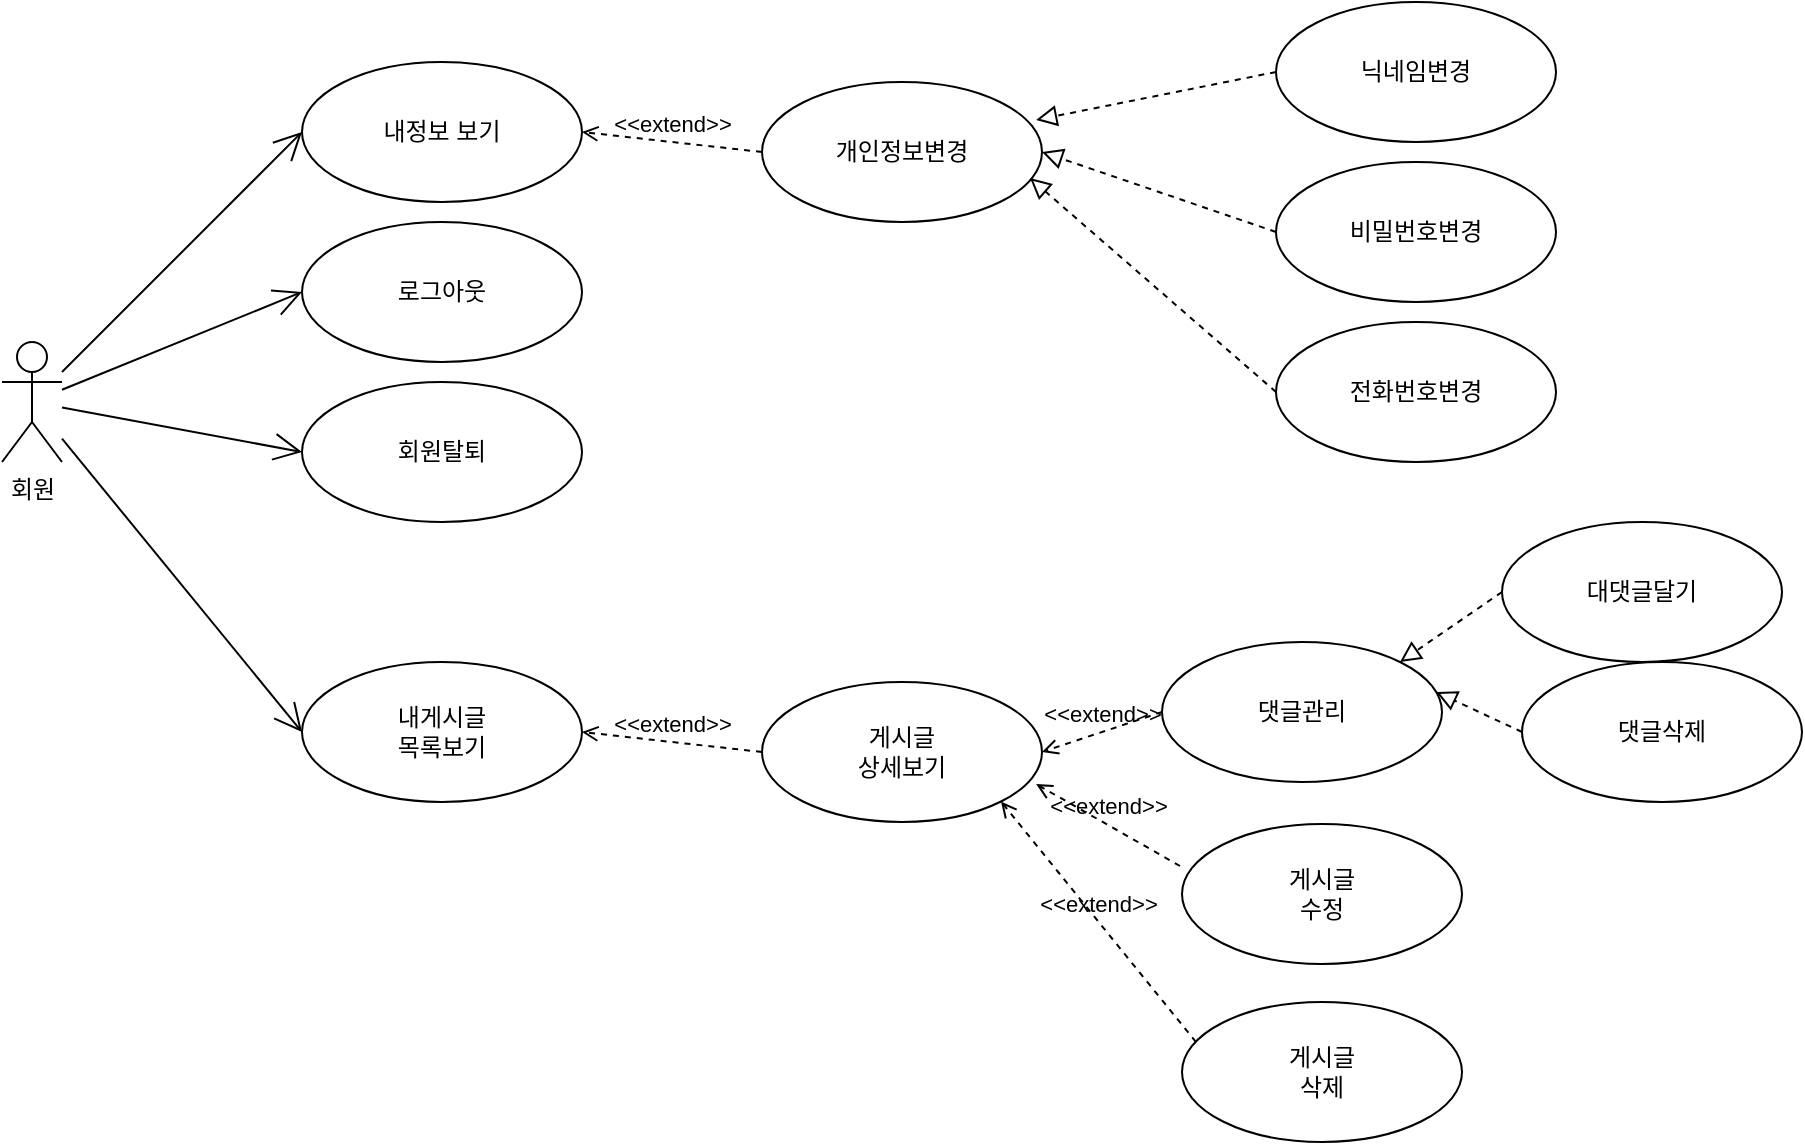 <mxfile version="21.6.2" type="device">
  <diagram name="Page-1" id="KlB0GwF6j15O00lnncBq">
    <mxGraphModel dx="1434" dy="693" grid="1" gridSize="10" guides="1" tooltips="1" connect="1" arrows="1" fold="1" page="1" pageScale="1" pageWidth="827" pageHeight="1169" math="0" shadow="0">
      <root>
        <mxCell id="0" />
        <mxCell id="1" parent="0" />
        <mxCell id="rxfaVlQ4EC9RjuUrOMAy-1" value="회원" style="shape=umlActor;verticalLabelPosition=bottom;verticalAlign=top;html=1;outlineConnect=0;" parent="1" vertex="1">
          <mxGeometry x="50" y="200" width="30" height="60" as="geometry" />
        </mxCell>
        <mxCell id="rxfaVlQ4EC9RjuUrOMAy-2" value="로그아웃" style="ellipse;whiteSpace=wrap;html=1;" parent="1" vertex="1">
          <mxGeometry x="200" y="140" width="140" height="70" as="geometry" />
        </mxCell>
        <mxCell id="rxfaVlQ4EC9RjuUrOMAy-3" value="회원탈퇴" style="ellipse;whiteSpace=wrap;html=1;" parent="1" vertex="1">
          <mxGeometry x="200" y="220" width="140" height="70" as="geometry" />
        </mxCell>
        <mxCell id="rxfaVlQ4EC9RjuUrOMAy-4" value="닉네임변경" style="ellipse;whiteSpace=wrap;html=1;" parent="1" vertex="1">
          <mxGeometry x="687" y="30" width="140" height="70" as="geometry" />
        </mxCell>
        <mxCell id="rxfaVlQ4EC9RjuUrOMAy-5" value="비밀번호변경" style="ellipse;whiteSpace=wrap;html=1;" parent="1" vertex="1">
          <mxGeometry x="687" y="110" width="140" height="70" as="geometry" />
        </mxCell>
        <mxCell id="rxfaVlQ4EC9RjuUrOMAy-6" value="전화번호변경" style="ellipse;whiteSpace=wrap;html=1;" parent="1" vertex="1">
          <mxGeometry x="687" y="190" width="140" height="70" as="geometry" />
        </mxCell>
        <mxCell id="rxfaVlQ4EC9RjuUrOMAy-7" value="개인정보변경" style="ellipse;whiteSpace=wrap;html=1;" parent="1" vertex="1">
          <mxGeometry x="430" y="70" width="140" height="70" as="geometry" />
        </mxCell>
        <mxCell id="rxfaVlQ4EC9RjuUrOMAy-8" value="내게시글&lt;br&gt;목록보기" style="ellipse;whiteSpace=wrap;html=1;" parent="1" vertex="1">
          <mxGeometry x="200" y="360" width="140" height="70" as="geometry" />
        </mxCell>
        <mxCell id="rxfaVlQ4EC9RjuUrOMAy-9" value="게시글&lt;br&gt;수정" style="ellipse;whiteSpace=wrap;html=1;" parent="1" vertex="1">
          <mxGeometry x="640" y="441" width="140" height="70" as="geometry" />
        </mxCell>
        <mxCell id="rxfaVlQ4EC9RjuUrOMAy-10" value="게시글&lt;br&gt;삭제" style="ellipse;whiteSpace=wrap;html=1;" parent="1" vertex="1">
          <mxGeometry x="640" y="530" width="140" height="70" as="geometry" />
        </mxCell>
        <mxCell id="rxfaVlQ4EC9RjuUrOMAy-11" value="게시글&lt;br&gt;상세보기" style="ellipse;whiteSpace=wrap;html=1;" parent="1" vertex="1">
          <mxGeometry x="430" y="370" width="140" height="70" as="geometry" />
        </mxCell>
        <mxCell id="rxfaVlQ4EC9RjuUrOMAy-12" value="댓글관리" style="ellipse;whiteSpace=wrap;html=1;" parent="1" vertex="1">
          <mxGeometry x="630" y="350" width="140" height="70" as="geometry" />
        </mxCell>
        <mxCell id="rxfaVlQ4EC9RjuUrOMAy-13" value="댓글삭제" style="ellipse;whiteSpace=wrap;html=1;" parent="1" vertex="1">
          <mxGeometry x="810" y="360" width="140" height="70" as="geometry" />
        </mxCell>
        <mxCell id="rxfaVlQ4EC9RjuUrOMAy-14" value="대댓글달기" style="ellipse;whiteSpace=wrap;html=1;" parent="1" vertex="1">
          <mxGeometry x="800" y="290" width="140" height="70" as="geometry" />
        </mxCell>
        <mxCell id="rxfaVlQ4EC9RjuUrOMAy-15" value="" style="endArrow=block;startArrow=none;endFill=0;startFill=0;endSize=8;html=1;verticalAlign=bottom;dashed=1;labelBackgroundColor=none;rounded=0;entryX=0.979;entryY=0.271;entryDx=0;entryDy=0;exitX=0;exitY=0.5;exitDx=0;exitDy=0;entryPerimeter=0;" parent="1" source="rxfaVlQ4EC9RjuUrOMAy-4" target="rxfaVlQ4EC9RjuUrOMAy-7" edge="1">
          <mxGeometry width="160" relative="1" as="geometry">
            <mxPoint x="537" y="330" as="sourcePoint" />
            <mxPoint x="697" y="330" as="targetPoint" />
          </mxGeometry>
        </mxCell>
        <mxCell id="rxfaVlQ4EC9RjuUrOMAy-16" value="" style="endArrow=block;startArrow=none;endFill=0;startFill=0;endSize=8;html=1;verticalAlign=bottom;dashed=1;labelBackgroundColor=none;rounded=0;entryX=1;entryY=0.5;entryDx=0;entryDy=0;exitX=0;exitY=0.5;exitDx=0;exitDy=0;" parent="1" source="rxfaVlQ4EC9RjuUrOMAy-5" target="rxfaVlQ4EC9RjuUrOMAy-7" edge="1">
          <mxGeometry width="160" relative="1" as="geometry">
            <mxPoint x="697" y="55" as="sourcePoint" />
            <mxPoint x="554" y="59" as="targetPoint" />
          </mxGeometry>
        </mxCell>
        <mxCell id="rxfaVlQ4EC9RjuUrOMAy-17" value="" style="endArrow=block;startArrow=none;endFill=0;startFill=0;endSize=8;html=1;verticalAlign=bottom;dashed=1;labelBackgroundColor=none;rounded=0;entryX=0.957;entryY=0.686;entryDx=0;entryDy=0;exitX=0;exitY=0.5;exitDx=0;exitDy=0;entryPerimeter=0;" parent="1" source="rxfaVlQ4EC9RjuUrOMAy-6" target="rxfaVlQ4EC9RjuUrOMAy-7" edge="1">
          <mxGeometry width="160" relative="1" as="geometry">
            <mxPoint x="697" y="135" as="sourcePoint" />
            <mxPoint x="557" y="75" as="targetPoint" />
          </mxGeometry>
        </mxCell>
        <mxCell id="rxfaVlQ4EC9RjuUrOMAy-18" value="" style="endArrow=open;endFill=1;endSize=12;html=1;rounded=0;entryX=0;entryY=0.5;entryDx=0;entryDy=0;" parent="1" source="rxfaVlQ4EC9RjuUrOMAy-1" target="rxfaVlQ4EC9RjuUrOMAy-2" edge="1">
          <mxGeometry width="160" relative="1" as="geometry">
            <mxPoint x="330" y="360" as="sourcePoint" />
            <mxPoint x="490" y="360" as="targetPoint" />
          </mxGeometry>
        </mxCell>
        <mxCell id="rxfaVlQ4EC9RjuUrOMAy-19" value="" style="endArrow=open;endFill=1;endSize=12;html=1;rounded=0;entryX=0;entryY=0.5;entryDx=0;entryDy=0;" parent="1" source="rxfaVlQ4EC9RjuUrOMAy-1" target="8XV6Cz74_H3ZYWlnCPiv-1" edge="1">
          <mxGeometry width="160" relative="1" as="geometry">
            <mxPoint x="330" y="360" as="sourcePoint" />
            <mxPoint x="490" y="360" as="targetPoint" />
          </mxGeometry>
        </mxCell>
        <mxCell id="rxfaVlQ4EC9RjuUrOMAy-20" value="" style="endArrow=open;endFill=1;endSize=12;html=1;rounded=0;entryX=0;entryY=0.5;entryDx=0;entryDy=0;" parent="1" source="rxfaVlQ4EC9RjuUrOMAy-1" target="rxfaVlQ4EC9RjuUrOMAy-3" edge="1">
          <mxGeometry width="160" relative="1" as="geometry">
            <mxPoint x="120" y="255" as="sourcePoint" />
            <mxPoint x="210" y="185" as="targetPoint" />
          </mxGeometry>
        </mxCell>
        <mxCell id="rxfaVlQ4EC9RjuUrOMAy-21" value="" style="endArrow=open;endFill=1;endSize=12;html=1;rounded=0;entryX=0;entryY=0.5;entryDx=0;entryDy=0;" parent="1" source="rxfaVlQ4EC9RjuUrOMAy-1" target="rxfaVlQ4EC9RjuUrOMAy-8" edge="1">
          <mxGeometry width="160" relative="1" as="geometry">
            <mxPoint x="90" y="243" as="sourcePoint" />
            <mxPoint x="210" y="265" as="targetPoint" />
          </mxGeometry>
        </mxCell>
        <mxCell id="rxfaVlQ4EC9RjuUrOMAy-22" value="" style="endArrow=block;startArrow=none;endFill=0;startFill=0;endSize=8;html=1;verticalAlign=bottom;dashed=1;labelBackgroundColor=none;rounded=0;exitX=0;exitY=0.5;exitDx=0;exitDy=0;" parent="1" source="rxfaVlQ4EC9RjuUrOMAy-14" edge="1">
          <mxGeometry width="160" relative="1" as="geometry">
            <mxPoint x="490" y="245" as="sourcePoint" />
            <mxPoint x="749" y="360" as="targetPoint" />
          </mxGeometry>
        </mxCell>
        <mxCell id="rxfaVlQ4EC9RjuUrOMAy-23" value="" style="endArrow=block;startArrow=none;endFill=0;startFill=0;endSize=8;html=1;verticalAlign=bottom;dashed=1;labelBackgroundColor=none;rounded=0;entryX=0.979;entryY=0.357;entryDx=0;entryDy=0;exitX=0;exitY=0.5;exitDx=0;exitDy=0;entryPerimeter=0;" parent="1" source="rxfaVlQ4EC9RjuUrOMAy-13" target="rxfaVlQ4EC9RjuUrOMAy-12" edge="1">
          <mxGeometry width="160" relative="1" as="geometry">
            <mxPoint x="810" y="335" as="sourcePoint" />
            <mxPoint x="759" y="370" as="targetPoint" />
          </mxGeometry>
        </mxCell>
        <mxCell id="rxfaVlQ4EC9RjuUrOMAy-24" value="&amp;lt;&amp;lt;extend&amp;gt;&amp;gt;" style="html=1;verticalAlign=bottom;labelBackgroundColor=none;endArrow=open;endFill=0;dashed=1;rounded=0;entryX=1;entryY=0.5;entryDx=0;entryDy=0;exitX=0;exitY=0.5;exitDx=0;exitDy=0;" parent="1" source="rxfaVlQ4EC9RjuUrOMAy-11" target="rxfaVlQ4EC9RjuUrOMAy-8" edge="1">
          <mxGeometry width="160" relative="1" as="geometry">
            <mxPoint x="330" y="360" as="sourcePoint" />
            <mxPoint x="490" y="360" as="targetPoint" />
          </mxGeometry>
        </mxCell>
        <mxCell id="rxfaVlQ4EC9RjuUrOMAy-25" value="&amp;lt;&amp;lt;extend&amp;gt;&amp;gt;" style="html=1;verticalAlign=bottom;labelBackgroundColor=none;endArrow=open;endFill=0;dashed=1;rounded=0;entryX=1;entryY=0.5;entryDx=0;entryDy=0;exitX=0;exitY=0.5;exitDx=0;exitDy=0;" parent="1" source="rxfaVlQ4EC9RjuUrOMAy-12" target="rxfaVlQ4EC9RjuUrOMAy-11" edge="1">
          <mxGeometry width="160" relative="1" as="geometry">
            <mxPoint x="440" y="415" as="sourcePoint" />
            <mxPoint x="350" y="405" as="targetPoint" />
          </mxGeometry>
        </mxCell>
        <mxCell id="rxfaVlQ4EC9RjuUrOMAy-26" value="&amp;lt;&amp;lt;extend&amp;gt;&amp;gt;" style="html=1;verticalAlign=bottom;labelBackgroundColor=none;endArrow=open;endFill=0;dashed=1;rounded=0;entryX=0.979;entryY=0.729;entryDx=0;entryDy=0;exitX=-0.007;exitY=0.3;exitDx=0;exitDy=0;exitPerimeter=0;entryPerimeter=0;" parent="1" source="rxfaVlQ4EC9RjuUrOMAy-9" target="rxfaVlQ4EC9RjuUrOMAy-11" edge="1">
          <mxGeometry width="160" relative="1" as="geometry">
            <mxPoint x="640" y="395" as="sourcePoint" />
            <mxPoint x="580" y="415" as="targetPoint" />
          </mxGeometry>
        </mxCell>
        <mxCell id="rxfaVlQ4EC9RjuUrOMAy-27" value="&amp;lt;&amp;lt;extend&amp;gt;&amp;gt;" style="html=1;verticalAlign=bottom;labelBackgroundColor=none;endArrow=open;endFill=0;dashed=1;rounded=0;entryX=1;entryY=1;entryDx=0;entryDy=0;exitX=0.05;exitY=0.286;exitDx=0;exitDy=0;exitPerimeter=0;" parent="1" source="rxfaVlQ4EC9RjuUrOMAy-10" target="rxfaVlQ4EC9RjuUrOMAy-11" edge="1">
          <mxGeometry width="160" relative="1" as="geometry">
            <mxPoint x="649" y="481" as="sourcePoint" />
            <mxPoint x="577" y="431" as="targetPoint" />
          </mxGeometry>
        </mxCell>
        <mxCell id="8XV6Cz74_H3ZYWlnCPiv-1" value="내정보 보기" style="ellipse;whiteSpace=wrap;html=1;" vertex="1" parent="1">
          <mxGeometry x="200" y="60" width="140" height="70" as="geometry" />
        </mxCell>
        <mxCell id="8XV6Cz74_H3ZYWlnCPiv-2" value="&amp;lt;&amp;lt;extend&amp;gt;&amp;gt;" style="html=1;verticalAlign=bottom;labelBackgroundColor=none;endArrow=open;endFill=0;dashed=1;rounded=0;entryX=1;entryY=0.5;entryDx=0;entryDy=0;exitX=0;exitY=0.5;exitDx=0;exitDy=0;" edge="1" parent="1" source="rxfaVlQ4EC9RjuUrOMAy-7" target="8XV6Cz74_H3ZYWlnCPiv-1">
          <mxGeometry width="160" relative="1" as="geometry">
            <mxPoint x="640" y="395" as="sourcePoint" />
            <mxPoint x="580" y="415" as="targetPoint" />
          </mxGeometry>
        </mxCell>
      </root>
    </mxGraphModel>
  </diagram>
</mxfile>
